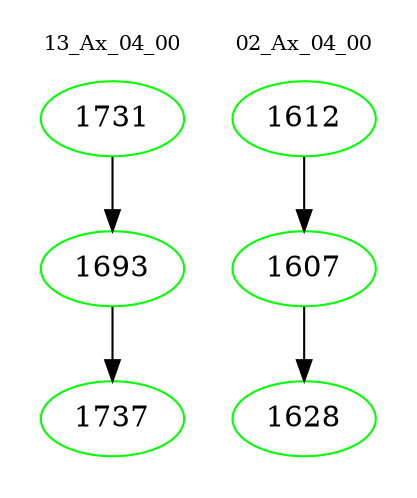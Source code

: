 digraph{
subgraph cluster_0 {
color = white
label = "13_Ax_04_00";
fontsize=10;
T0_1731 [label="1731", color="green"]
T0_1731 -> T0_1693 [color="black"]
T0_1693 [label="1693", color="green"]
T0_1693 -> T0_1737 [color="black"]
T0_1737 [label="1737", color="green"]
}
subgraph cluster_1 {
color = white
label = "02_Ax_04_00";
fontsize=10;
T1_1612 [label="1612", color="green"]
T1_1612 -> T1_1607 [color="black"]
T1_1607 [label="1607", color="green"]
T1_1607 -> T1_1628 [color="black"]
T1_1628 [label="1628", color="green"]
}
}
